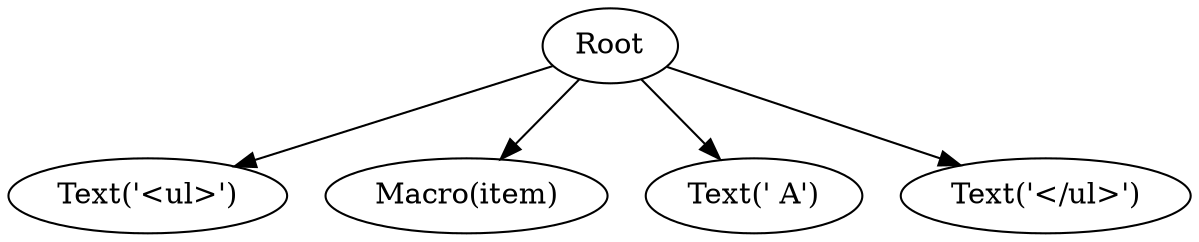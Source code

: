 /* Compile with 
  dot -Tsvg doc/source/graph_ex1.gv -o doc/source/images/graph_ex1.svg
*/
digraph G {
"Root" -> "Text('<ul>')";
"Root" -> "Macro(item)";
"Root" -> "Text(' A')";
"Root" -> "Text('</ul>')";
}
